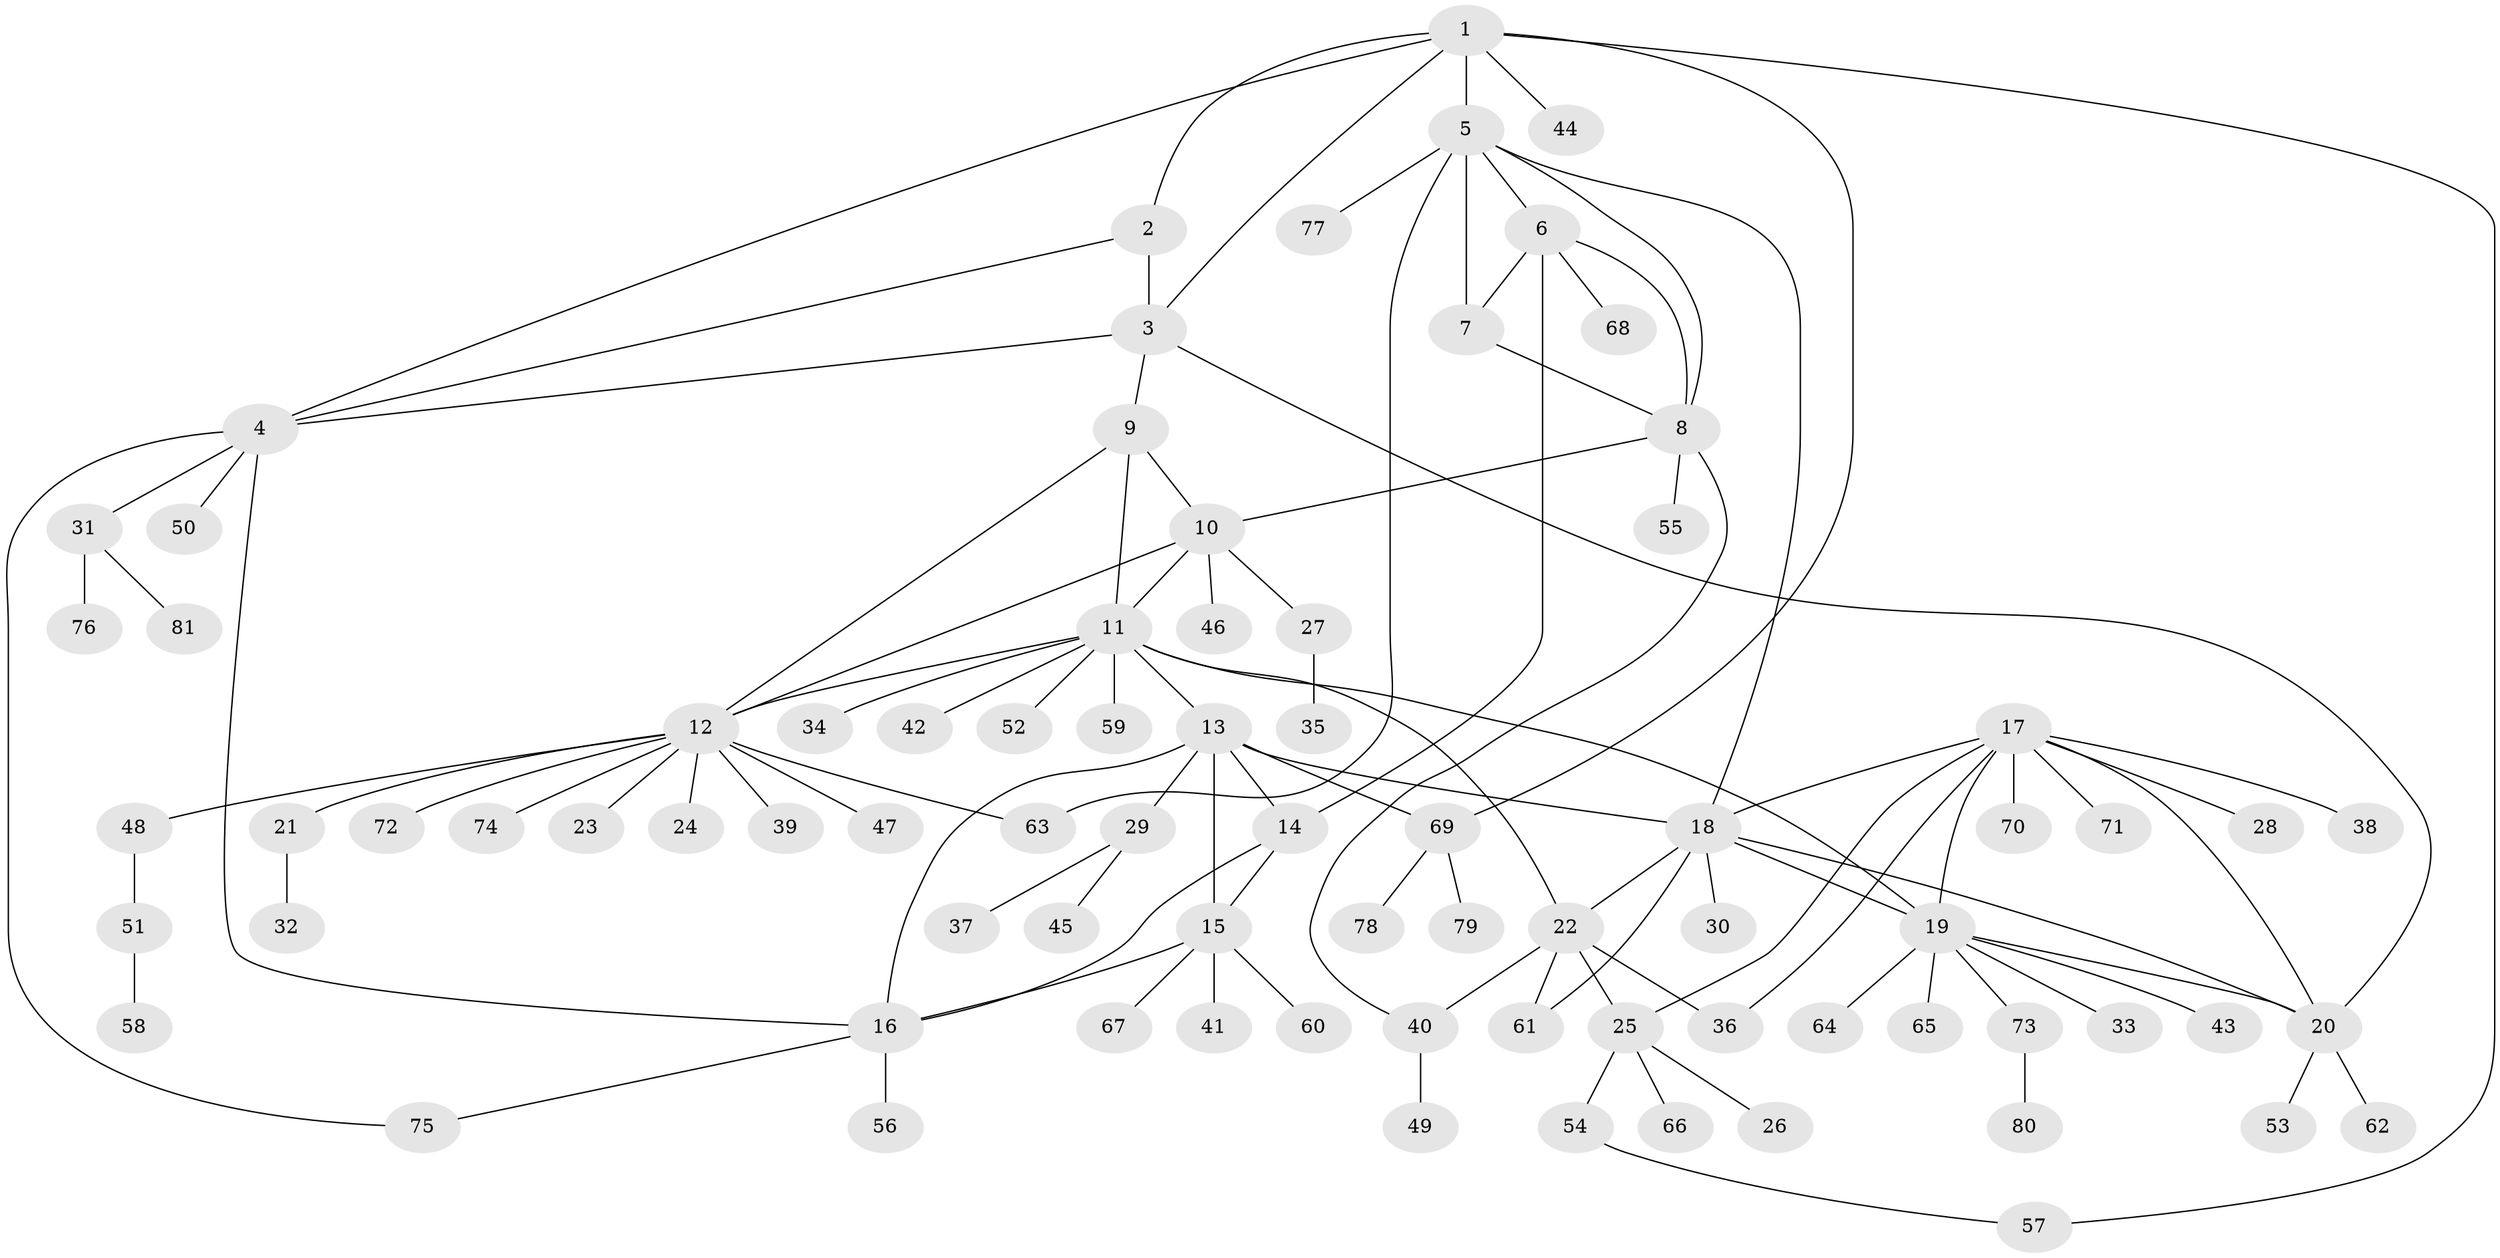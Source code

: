// Generated by graph-tools (version 1.1) at 2025/37/03/09/25 02:37:19]
// undirected, 81 vertices, 110 edges
graph export_dot {
graph [start="1"]
  node [color=gray90,style=filled];
  1;
  2;
  3;
  4;
  5;
  6;
  7;
  8;
  9;
  10;
  11;
  12;
  13;
  14;
  15;
  16;
  17;
  18;
  19;
  20;
  21;
  22;
  23;
  24;
  25;
  26;
  27;
  28;
  29;
  30;
  31;
  32;
  33;
  34;
  35;
  36;
  37;
  38;
  39;
  40;
  41;
  42;
  43;
  44;
  45;
  46;
  47;
  48;
  49;
  50;
  51;
  52;
  53;
  54;
  55;
  56;
  57;
  58;
  59;
  60;
  61;
  62;
  63;
  64;
  65;
  66;
  67;
  68;
  69;
  70;
  71;
  72;
  73;
  74;
  75;
  76;
  77;
  78;
  79;
  80;
  81;
  1 -- 2;
  1 -- 3;
  1 -- 4;
  1 -- 5;
  1 -- 44;
  1 -- 57;
  1 -- 69;
  2 -- 3;
  2 -- 4;
  3 -- 4;
  3 -- 9;
  3 -- 20;
  4 -- 16;
  4 -- 31;
  4 -- 50;
  4 -- 75;
  5 -- 6;
  5 -- 7;
  5 -- 8;
  5 -- 18;
  5 -- 63;
  5 -- 77;
  6 -- 7;
  6 -- 8;
  6 -- 14;
  6 -- 68;
  7 -- 8;
  8 -- 10;
  8 -- 40;
  8 -- 55;
  9 -- 10;
  9 -- 11;
  9 -- 12;
  10 -- 11;
  10 -- 12;
  10 -- 27;
  10 -- 46;
  11 -- 12;
  11 -- 13;
  11 -- 19;
  11 -- 22;
  11 -- 34;
  11 -- 42;
  11 -- 52;
  11 -- 59;
  12 -- 21;
  12 -- 23;
  12 -- 24;
  12 -- 39;
  12 -- 47;
  12 -- 48;
  12 -- 63;
  12 -- 72;
  12 -- 74;
  13 -- 14;
  13 -- 15;
  13 -- 16;
  13 -- 18;
  13 -- 29;
  13 -- 69;
  14 -- 15;
  14 -- 16;
  15 -- 16;
  15 -- 41;
  15 -- 60;
  15 -- 67;
  16 -- 56;
  16 -- 75;
  17 -- 18;
  17 -- 19;
  17 -- 20;
  17 -- 25;
  17 -- 28;
  17 -- 36;
  17 -- 38;
  17 -- 70;
  17 -- 71;
  18 -- 19;
  18 -- 20;
  18 -- 22;
  18 -- 30;
  18 -- 61;
  19 -- 20;
  19 -- 33;
  19 -- 43;
  19 -- 64;
  19 -- 65;
  19 -- 73;
  20 -- 53;
  20 -- 62;
  21 -- 32;
  22 -- 25;
  22 -- 36;
  22 -- 40;
  22 -- 61;
  25 -- 26;
  25 -- 54;
  25 -- 66;
  27 -- 35;
  29 -- 37;
  29 -- 45;
  31 -- 76;
  31 -- 81;
  40 -- 49;
  48 -- 51;
  51 -- 58;
  54 -- 57;
  69 -- 78;
  69 -- 79;
  73 -- 80;
}
